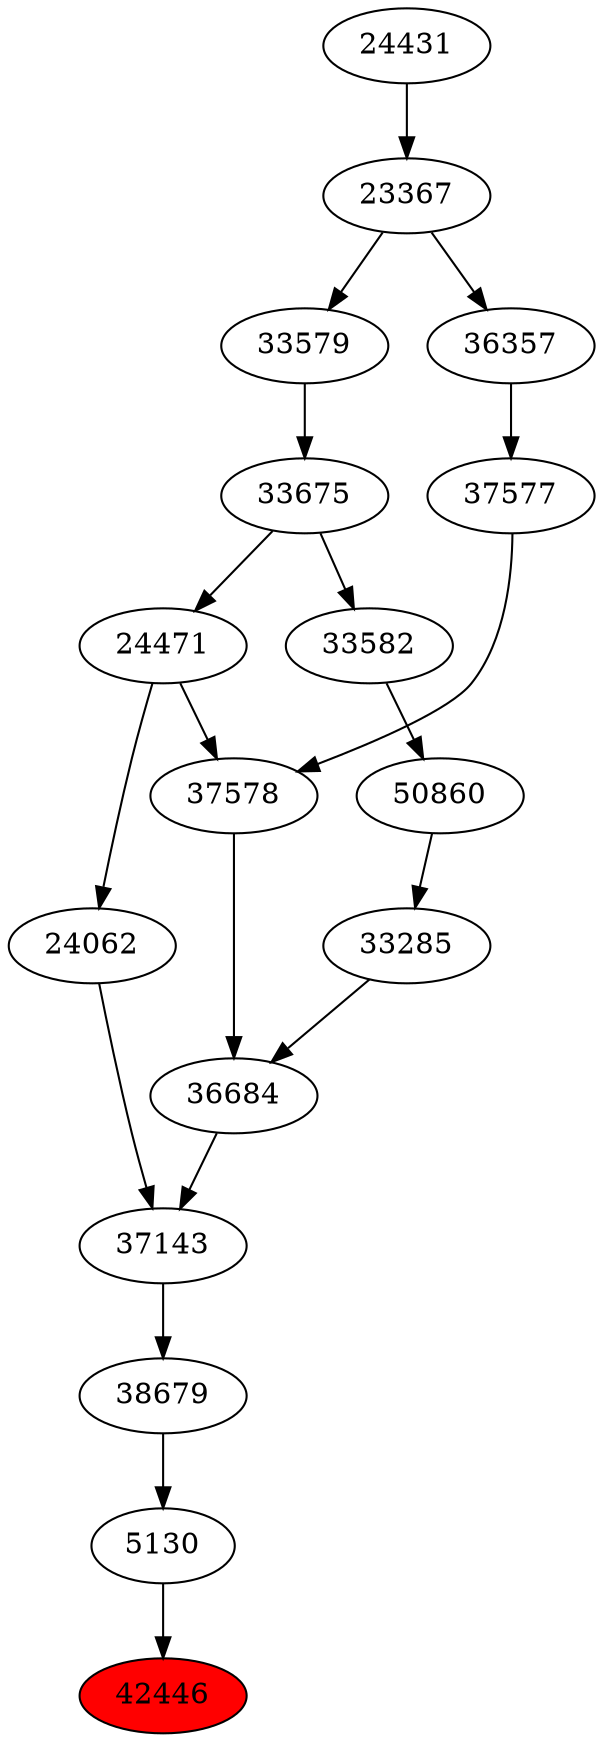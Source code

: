 strict digraph{ 
42446 [label="42446" fillcolor=red style=filled]
5130 -> 42446
5130 [label="5130"]
38679 -> 5130
38679 [label="38679"]
37143 -> 38679
37143 [label="37143"]
36684 -> 37143
24062 -> 37143
36684 [label="36684"]
33285 -> 36684
37578 -> 36684
24062 [label="24062"]
24471 -> 24062
33285 [label="33285"]
50860 -> 33285
37578 [label="37578"]
24471 -> 37578
37577 -> 37578
24471 [label="24471"]
33675 -> 24471
50860 [label="50860"]
33582 -> 50860
37577 [label="37577"]
36357 -> 37577
33675 [label="33675"]
33579 -> 33675
33582 [label="33582"]
33675 -> 33582
36357 [label="36357"]
23367 -> 36357
33579 [label="33579"]
23367 -> 33579
23367 [label="23367"]
24431 -> 23367
24431 [label="24431"]
}